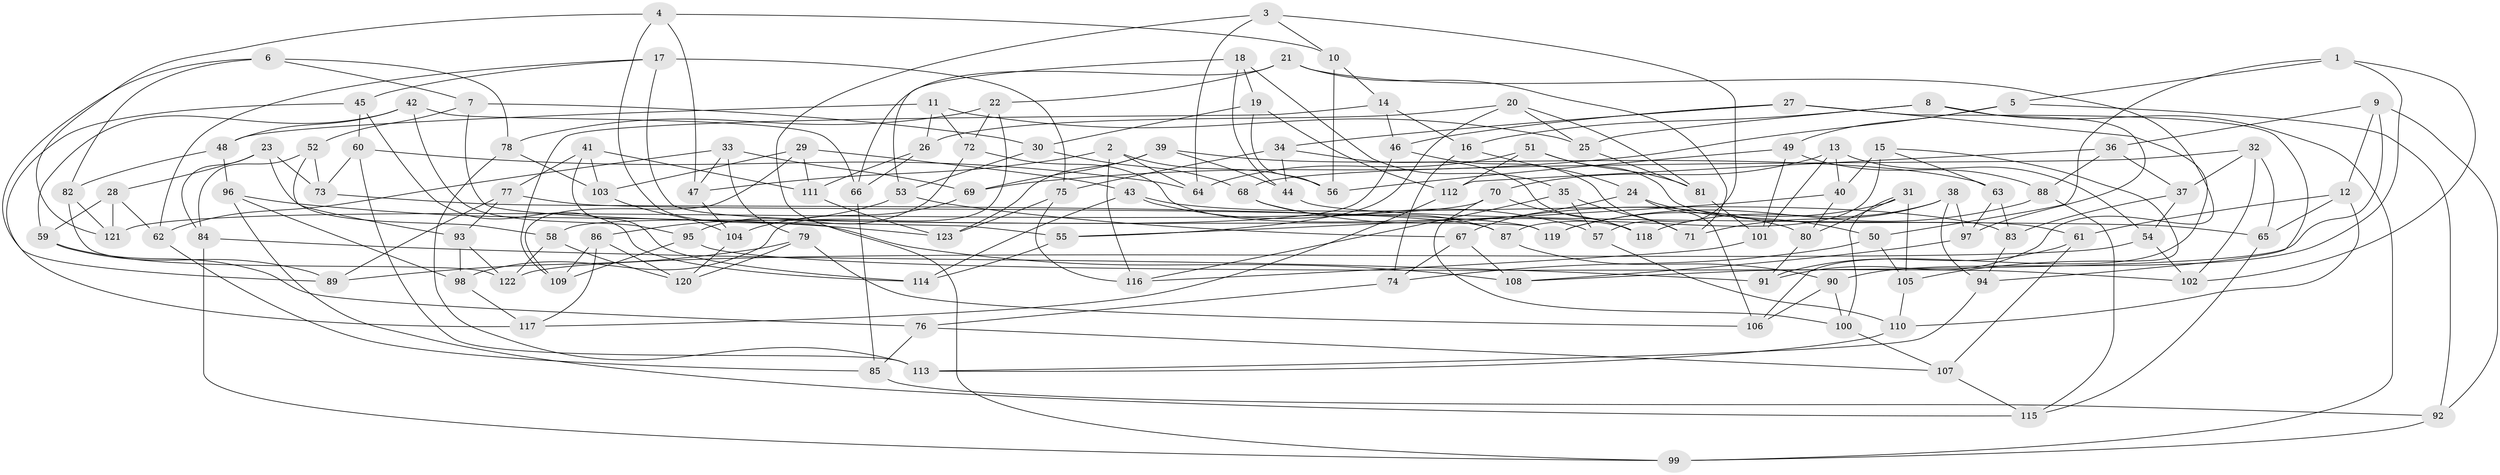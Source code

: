 // Generated by graph-tools (version 1.1) at 2025/58/03/09/25 04:58:24]
// undirected, 123 vertices, 246 edges
graph export_dot {
graph [start="1"]
  node [color=gray90,style=filled];
  1;
  2;
  3;
  4;
  5;
  6;
  7;
  8;
  9;
  10;
  11;
  12;
  13;
  14;
  15;
  16;
  17;
  18;
  19;
  20;
  21;
  22;
  23;
  24;
  25;
  26;
  27;
  28;
  29;
  30;
  31;
  32;
  33;
  34;
  35;
  36;
  37;
  38;
  39;
  40;
  41;
  42;
  43;
  44;
  45;
  46;
  47;
  48;
  49;
  50;
  51;
  52;
  53;
  54;
  55;
  56;
  57;
  58;
  59;
  60;
  61;
  62;
  63;
  64;
  65;
  66;
  67;
  68;
  69;
  70;
  71;
  72;
  73;
  74;
  75;
  76;
  77;
  78;
  79;
  80;
  81;
  82;
  83;
  84;
  85;
  86;
  87;
  88;
  89;
  90;
  91;
  92;
  93;
  94;
  95;
  96;
  97;
  98;
  99;
  100;
  101;
  102;
  103;
  104;
  105;
  106;
  107;
  108;
  109;
  110;
  111;
  112;
  113;
  114;
  115;
  116;
  117;
  118;
  119;
  120;
  121;
  122;
  123;
  1 -- 5;
  1 -- 102;
  1 -- 90;
  1 -- 50;
  2 -- 116;
  2 -- 47;
  2 -- 56;
  2 -- 64;
  3 -- 99;
  3 -- 57;
  3 -- 10;
  3 -- 64;
  4 -- 108;
  4 -- 121;
  4 -- 47;
  4 -- 10;
  5 -- 49;
  5 -- 69;
  5 -- 92;
  6 -- 89;
  6 -- 78;
  6 -- 7;
  6 -- 82;
  7 -- 52;
  7 -- 30;
  7 -- 55;
  8 -- 99;
  8 -- 97;
  8 -- 25;
  8 -- 16;
  9 -- 36;
  9 -- 108;
  9 -- 12;
  9 -- 92;
  10 -- 56;
  10 -- 14;
  11 -- 26;
  11 -- 48;
  11 -- 72;
  11 -- 25;
  12 -- 110;
  12 -- 65;
  12 -- 61;
  13 -- 101;
  13 -- 54;
  13 -- 70;
  13 -- 40;
  14 -- 109;
  14 -- 16;
  14 -- 46;
  15 -- 87;
  15 -- 105;
  15 -- 63;
  15 -- 40;
  16 -- 24;
  16 -- 74;
  17 -- 119;
  17 -- 62;
  17 -- 75;
  17 -- 45;
  18 -- 53;
  18 -- 35;
  18 -- 19;
  18 -- 44;
  19 -- 56;
  19 -- 30;
  19 -- 112;
  20 -- 81;
  20 -- 55;
  20 -- 25;
  20 -- 26;
  21 -- 71;
  21 -- 91;
  21 -- 22;
  21 -- 66;
  22 -- 78;
  22 -- 72;
  22 -- 98;
  23 -- 84;
  23 -- 28;
  23 -- 58;
  23 -- 73;
  24 -- 67;
  24 -- 106;
  24 -- 50;
  25 -- 81;
  26 -- 66;
  26 -- 111;
  27 -- 46;
  27 -- 94;
  27 -- 106;
  27 -- 34;
  28 -- 121;
  28 -- 59;
  28 -- 62;
  29 -- 103;
  29 -- 43;
  29 -- 109;
  29 -- 111;
  30 -- 68;
  30 -- 53;
  31 -- 119;
  31 -- 100;
  31 -- 105;
  31 -- 80;
  32 -- 102;
  32 -- 65;
  32 -- 37;
  32 -- 68;
  33 -- 69;
  33 -- 79;
  33 -- 62;
  33 -- 47;
  34 -- 118;
  34 -- 75;
  34 -- 44;
  35 -- 116;
  35 -- 57;
  35 -- 71;
  36 -- 88;
  36 -- 37;
  36 -- 112;
  37 -- 83;
  37 -- 54;
  38 -- 97;
  38 -- 71;
  38 -- 118;
  38 -- 94;
  39 -- 44;
  39 -- 63;
  39 -- 69;
  39 -- 123;
  40 -- 55;
  40 -- 80;
  41 -- 111;
  41 -- 77;
  41 -- 103;
  41 -- 114;
  42 -- 66;
  42 -- 48;
  42 -- 59;
  42 -- 95;
  43 -- 57;
  43 -- 83;
  43 -- 114;
  44 -- 65;
  45 -- 60;
  45 -- 114;
  45 -- 117;
  46 -- 71;
  46 -- 58;
  47 -- 104;
  48 -- 82;
  48 -- 96;
  49 -- 56;
  49 -- 101;
  49 -- 88;
  50 -- 105;
  50 -- 74;
  51 -- 64;
  51 -- 112;
  51 -- 81;
  51 -- 61;
  52 -- 73;
  52 -- 84;
  52 -- 93;
  53 -- 67;
  53 -- 86;
  54 -- 122;
  54 -- 102;
  55 -- 114;
  57 -- 110;
  58 -- 120;
  58 -- 122;
  59 -- 89;
  59 -- 76;
  60 -- 73;
  60 -- 64;
  60 -- 113;
  61 -- 91;
  61 -- 107;
  62 -- 85;
  63 -- 83;
  63 -- 97;
  65 -- 115;
  66 -- 85;
  67 -- 108;
  67 -- 74;
  68 -- 87;
  68 -- 80;
  69 -- 104;
  70 -- 118;
  70 -- 100;
  70 -- 121;
  72 -- 118;
  72 -- 95;
  73 -- 87;
  74 -- 76;
  75 -- 116;
  75 -- 123;
  76 -- 85;
  76 -- 107;
  77 -- 93;
  77 -- 119;
  77 -- 89;
  78 -- 113;
  78 -- 103;
  79 -- 89;
  79 -- 120;
  79 -- 106;
  80 -- 91;
  81 -- 101;
  82 -- 121;
  82 -- 122;
  83 -- 94;
  84 -- 91;
  84 -- 99;
  85 -- 92;
  86 -- 120;
  86 -- 117;
  86 -- 109;
  87 -- 90;
  88 -- 119;
  88 -- 115;
  90 -- 100;
  90 -- 106;
  92 -- 99;
  93 -- 98;
  93 -- 122;
  94 -- 113;
  95 -- 102;
  95 -- 109;
  96 -- 123;
  96 -- 115;
  96 -- 98;
  97 -- 108;
  98 -- 117;
  100 -- 107;
  101 -- 116;
  103 -- 104;
  104 -- 120;
  105 -- 110;
  107 -- 115;
  110 -- 113;
  111 -- 123;
  112 -- 117;
}
